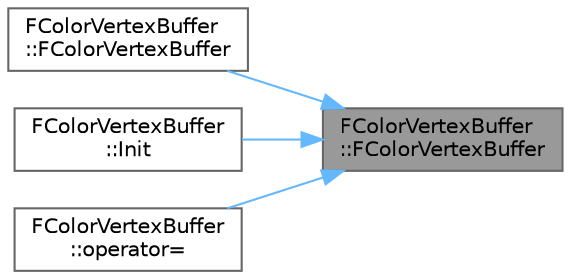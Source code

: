 digraph "FColorVertexBuffer::FColorVertexBuffer"
{
 // INTERACTIVE_SVG=YES
 // LATEX_PDF_SIZE
  bgcolor="transparent";
  edge [fontname=Helvetica,fontsize=10,labelfontname=Helvetica,labelfontsize=10];
  node [fontname=Helvetica,fontsize=10,shape=box,height=0.2,width=0.4];
  rankdir="RL";
  Node1 [id="Node000001",label="FColorVertexBuffer\l::FColorVertexBuffer",height=0.2,width=0.4,color="gray40", fillcolor="grey60", style="filled", fontcolor="black",tooltip="Default constructor."];
  Node1 -> Node2 [id="edge1_Node000001_Node000002",dir="back",color="steelblue1",style="solid",tooltip=" "];
  Node2 [id="Node000002",label="FColorVertexBuffer\l::FColorVertexBuffer",height=0.2,width=0.4,color="grey40", fillcolor="white", style="filled",URL="$d9/de0/classFColorVertexBuffer.html#a458920bbc8c76caa047646cb82e7a8c2",tooltip="Purposely hidden."];
  Node1 -> Node3 [id="edge2_Node000001_Node000003",dir="back",color="steelblue1",style="solid",tooltip=" "];
  Node3 [id="Node000003",label="FColorVertexBuffer\l::Init",height=0.2,width=0.4,color="grey40", fillcolor="white", style="filled",URL="$d9/de0/classFColorVertexBuffer.html#ad33eb9f8eb2d0b4c222a26070018dfcf",tooltip="Initializes this vertex buffer with the contents of the given vertex buffer."];
  Node1 -> Node4 [id="edge3_Node000001_Node000004",dir="back",color="steelblue1",style="solid",tooltip=" "];
  Node4 [id="Node000004",label="FColorVertexBuffer\l::operator=",height=0.2,width=0.4,color="grey40", fillcolor="white", style="filled",URL="$d9/de0/classFColorVertexBuffer.html#acb83f324512d4aa69060283c8f679c80",tooltip="Specialized assignment operator, only used when importing LOD's."];
}

